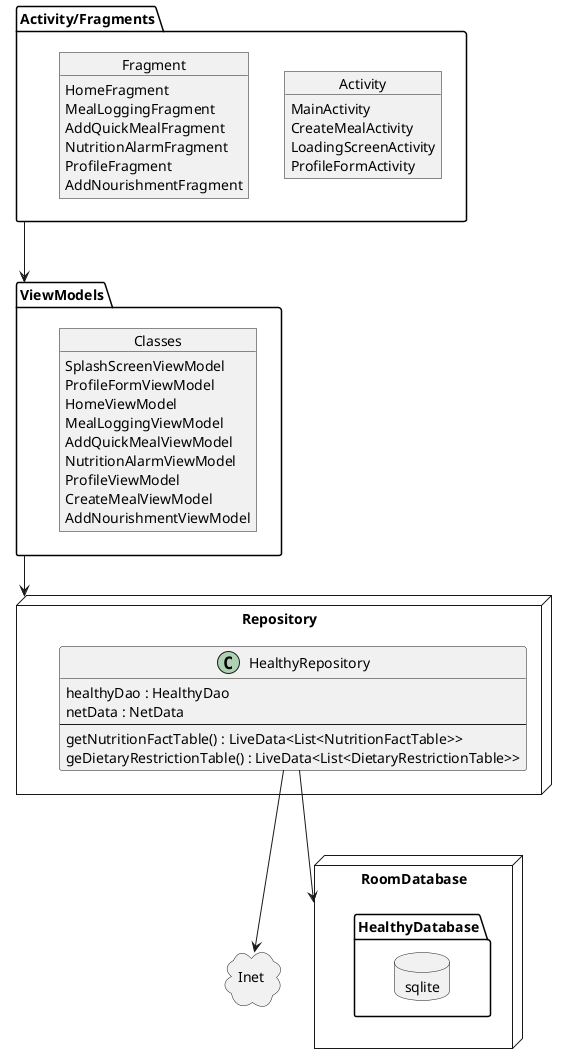 @startuml
'https://plantuml.com/component-diagram

package "Activity/Fragments" {

    object Activity {
        MainActivity
        CreateMealActivity
        LoadingScreenActivity
        ProfileFormActivity
    }

    object Fragment {
        HomeFragment
        MealLoggingFragment
        AddQuickMealFragment
        NutritionAlarmFragment
        ProfileFragment
        AddNourishmentFragment
    }

}

package "ViewModels" {

    object Classes {
        SplashScreenViewModel
        ProfileFormViewModel
        HomeViewModel
        MealLoggingViewModel
        AddQuickMealViewModel
        NutritionAlarmViewModel
        ProfileViewModel
        CreateMealViewModel
        AddNourishmentViewModel
    }

}

node "Repository" {

    class HealthyRepository {
        healthyDao : HealthyDao
        netData : NetData
        --
        getNutritionFactTable() : LiveData<List<NutritionFactTable>>
        geDietaryRestrictionTable() : LiveData<List<DietaryRestrictionTable>>
    }

}

node "RoomDatabase" {

    package "HealthyDatabase" {

        database "sqlite" {

        }

    }

}

cloud "Inet" {



}

"Activity/Fragments" ---> "ViewModels"
"ViewModels" --> "Repository"
HealthyRepository ---> "RoomDatabase"
HealthyRepository ---> "Inet"

@enduml